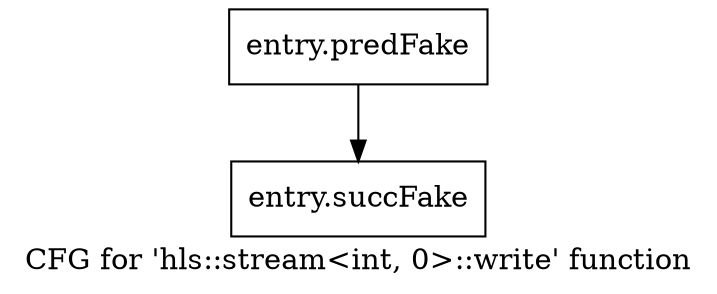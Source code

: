 digraph "CFG for 'hls::stream\<int, 0\>::write' function" {
	label="CFG for 'hls::stream\<int, 0\>::write' function";

	Node0x438bfc0 [shape=record,filename="",linenumber="",label="{entry.predFake}"];
	Node0x438bfc0 -> Node0x4411940[ callList="" memoryops="" filename="/tools/Xilinx/Vitis_HLS/2022.1/include/hls_stream_thread_unsafe.h" execusionnum="200"];
	Node0x4411940 [shape=record,filename="/tools/Xilinx/Vitis_HLS/2022.1/include/hls_stream_thread_unsafe.h",linenumber="384",label="{entry.succFake}"];
}
